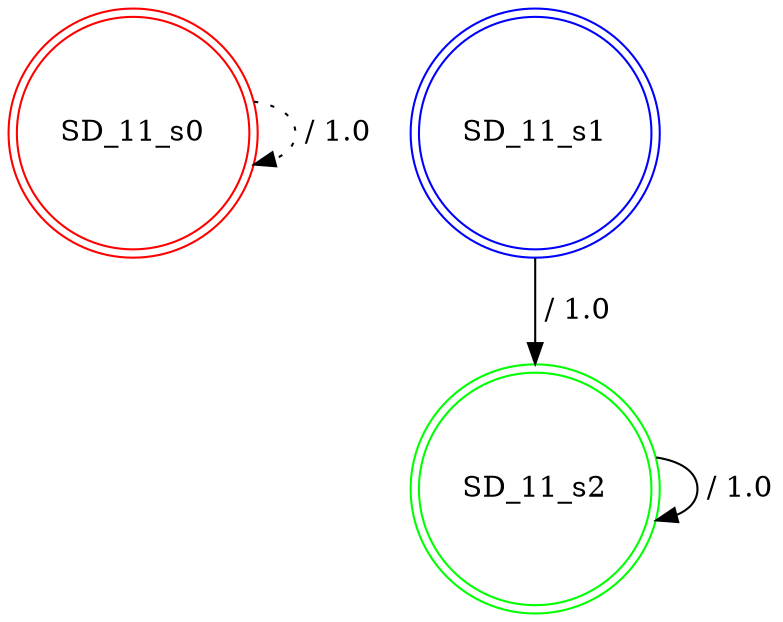 digraph graphname {
SD_11_s0 [label="SD_11_s0",color=red,shape=doublecircle ];
SD_11_s1 [label="SD_11_s1",color=blue,shape=doublecircle ];
SD_11_s2 [label="SD_11_s2",color=green,shape=doublecircle ];
SD_11_s0 -> SD_11_s0 [label=" / 1.0", style=dotted];
SD_11_s1 -> SD_11_s2 [label=" / 1.0"];
SD_11_s2 -> SD_11_s2 [label=" / 1.0"];
}